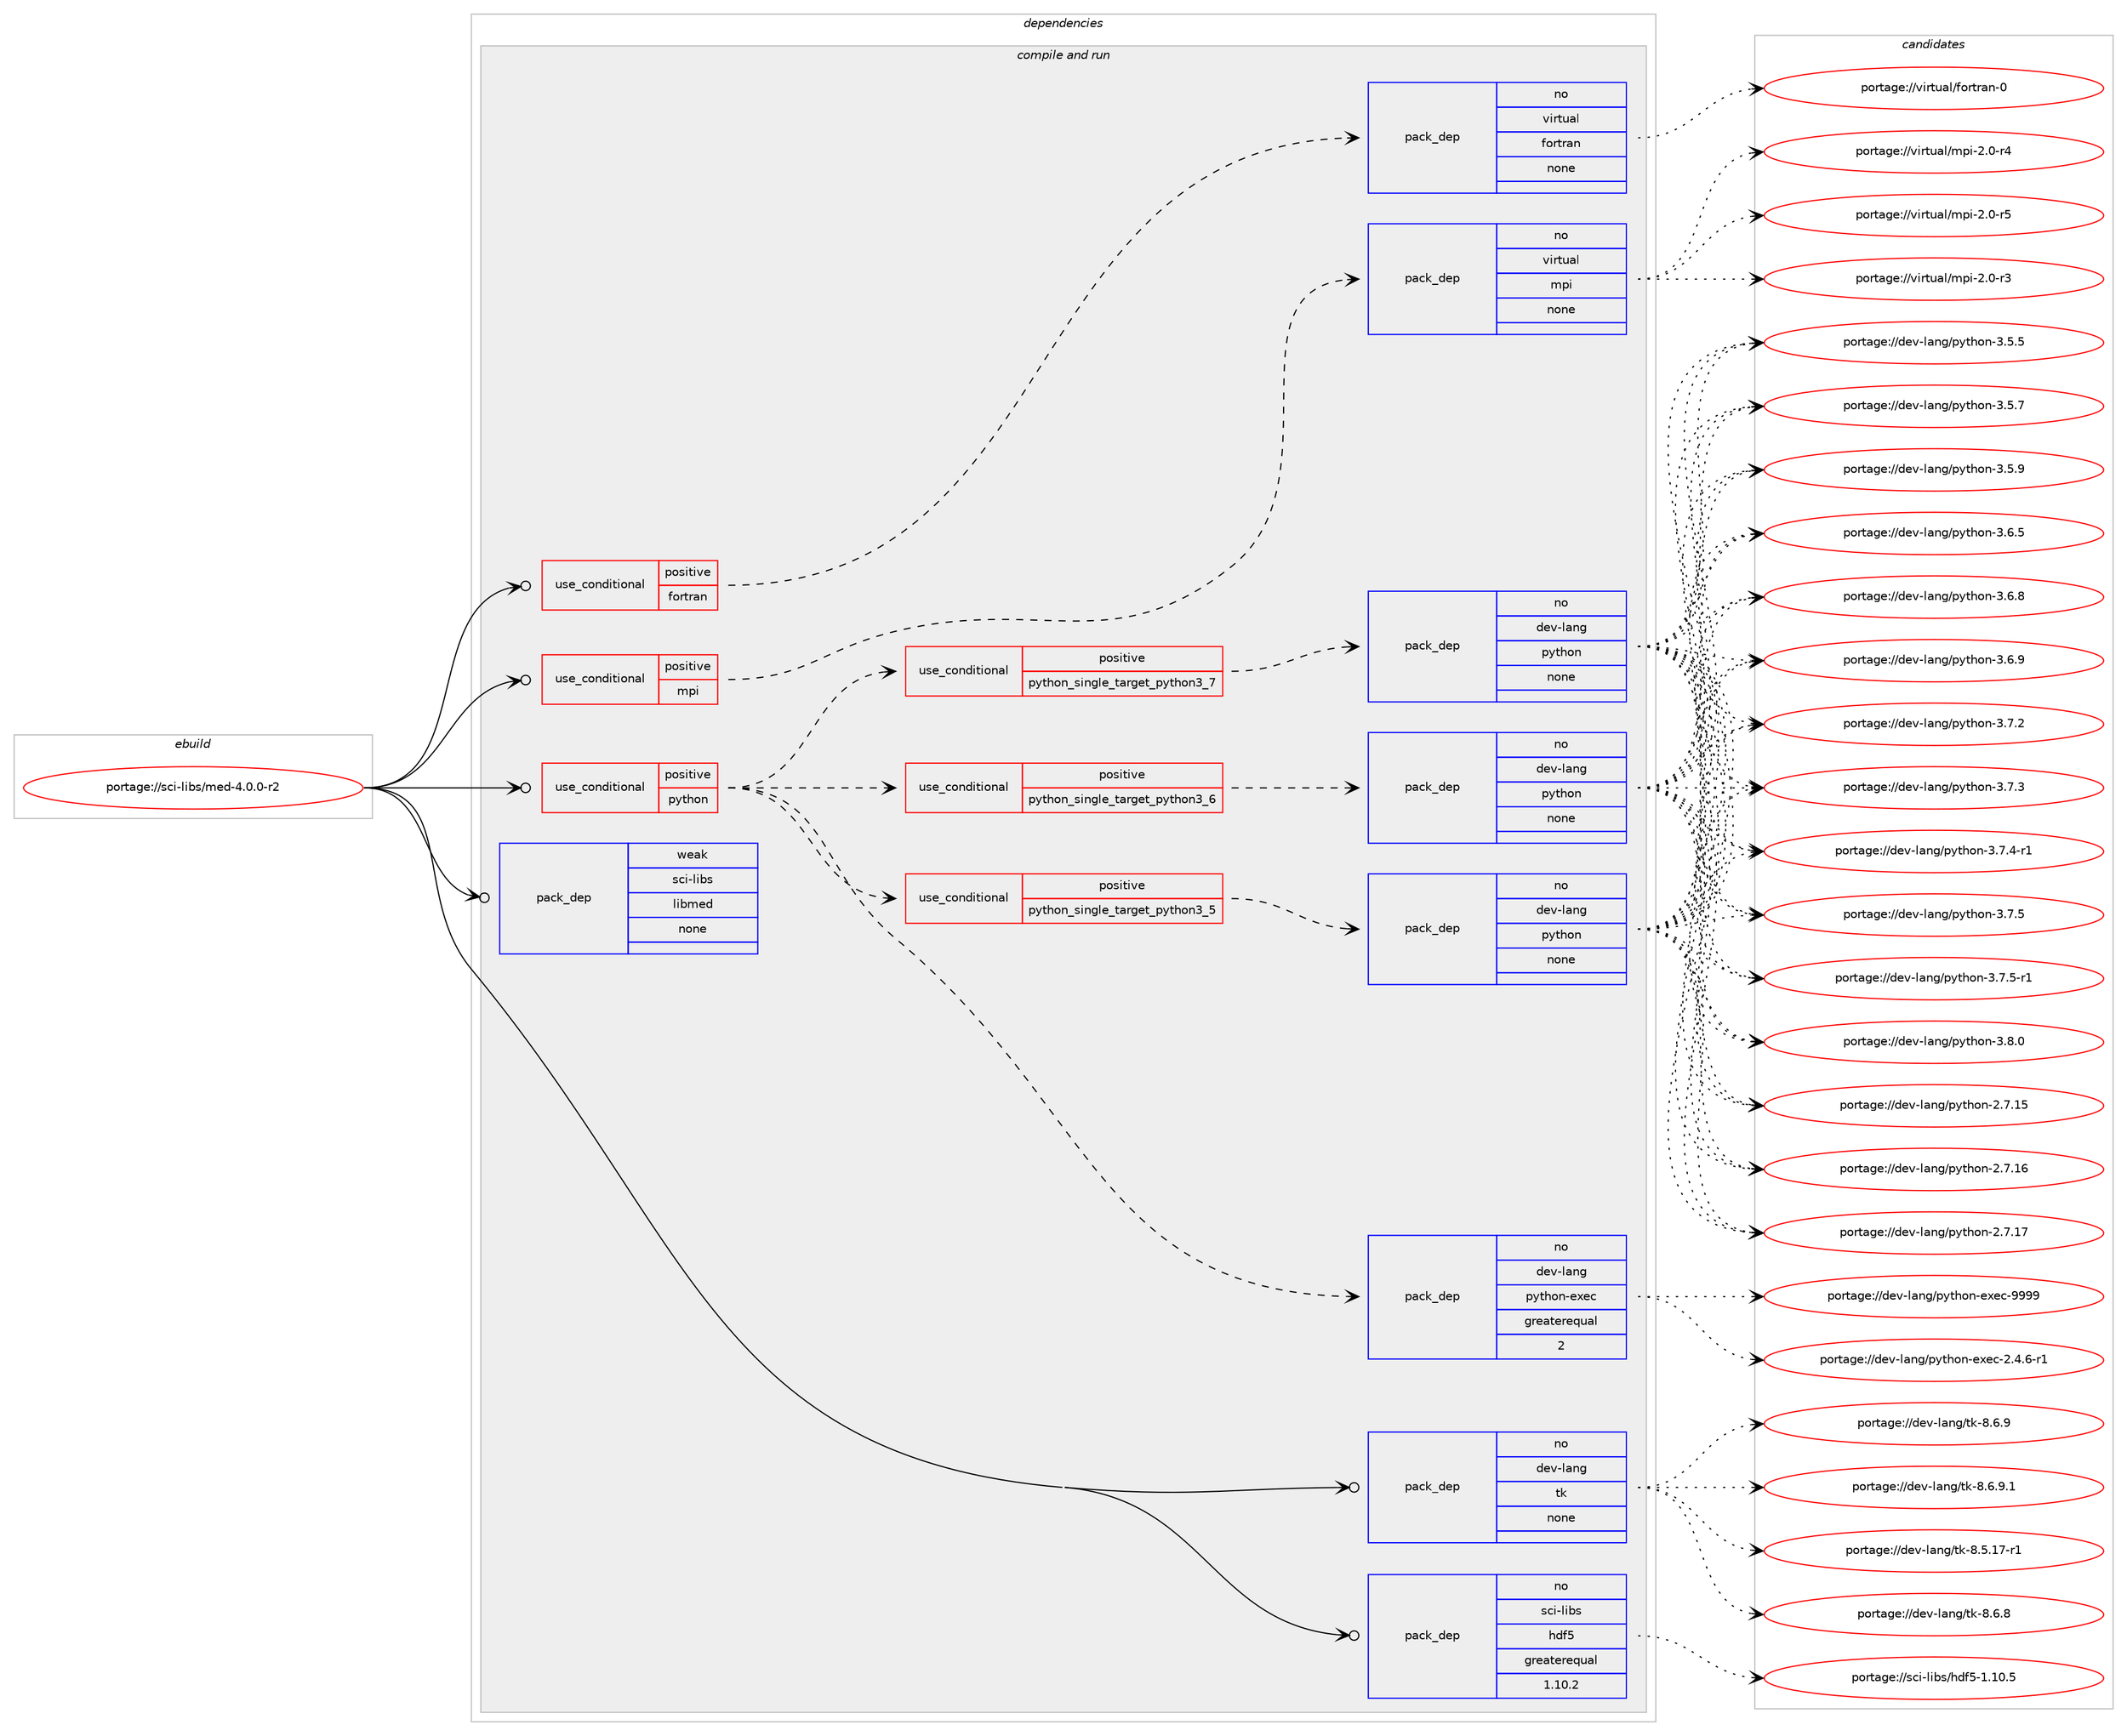 digraph prolog {

# *************
# Graph options
# *************

newrank=true;
concentrate=true;
compound=true;
graph [rankdir=LR,fontname=Helvetica,fontsize=10,ranksep=1.5];#, ranksep=2.5, nodesep=0.2];
edge  [arrowhead=vee];
node  [fontname=Helvetica,fontsize=10];

# **********
# The ebuild
# **********

subgraph cluster_leftcol {
color=gray;
rank=same;
label=<<i>ebuild</i>>;
id [label="portage://sci-libs/med-4.0.0-r2", color=red, width=4, href="../sci-libs/med-4.0.0-r2.svg"];
}

# ****************
# The dependencies
# ****************

subgraph cluster_midcol {
color=gray;
label=<<i>dependencies</i>>;
subgraph cluster_compile {
fillcolor="#eeeeee";
style=filled;
label=<<i>compile</i>>;
}
subgraph cluster_compileandrun {
fillcolor="#eeeeee";
style=filled;
label=<<i>compile and run</i>>;
subgraph cond96950 {
dependency391534 [label=<<TABLE BORDER="0" CELLBORDER="1" CELLSPACING="0" CELLPADDING="4"><TR><TD ROWSPAN="3" CELLPADDING="10">use_conditional</TD></TR><TR><TD>positive</TD></TR><TR><TD>fortran</TD></TR></TABLE>>, shape=none, color=red];
subgraph pack287924 {
dependency391535 [label=<<TABLE BORDER="0" CELLBORDER="1" CELLSPACING="0" CELLPADDING="4" WIDTH="220"><TR><TD ROWSPAN="6" CELLPADDING="30">pack_dep</TD></TR><TR><TD WIDTH="110">no</TD></TR><TR><TD>virtual</TD></TR><TR><TD>fortran</TD></TR><TR><TD>none</TD></TR><TR><TD></TD></TR></TABLE>>, shape=none, color=blue];
}
dependency391534:e -> dependency391535:w [weight=20,style="dashed",arrowhead="vee"];
}
id:e -> dependency391534:w [weight=20,style="solid",arrowhead="odotvee"];
subgraph cond96951 {
dependency391536 [label=<<TABLE BORDER="0" CELLBORDER="1" CELLSPACING="0" CELLPADDING="4"><TR><TD ROWSPAN="3" CELLPADDING="10">use_conditional</TD></TR><TR><TD>positive</TD></TR><TR><TD>mpi</TD></TR></TABLE>>, shape=none, color=red];
subgraph pack287925 {
dependency391537 [label=<<TABLE BORDER="0" CELLBORDER="1" CELLSPACING="0" CELLPADDING="4" WIDTH="220"><TR><TD ROWSPAN="6" CELLPADDING="30">pack_dep</TD></TR><TR><TD WIDTH="110">no</TD></TR><TR><TD>virtual</TD></TR><TR><TD>mpi</TD></TR><TR><TD>none</TD></TR><TR><TD></TD></TR></TABLE>>, shape=none, color=blue];
}
dependency391536:e -> dependency391537:w [weight=20,style="dashed",arrowhead="vee"];
}
id:e -> dependency391536:w [weight=20,style="solid",arrowhead="odotvee"];
subgraph cond96952 {
dependency391538 [label=<<TABLE BORDER="0" CELLBORDER="1" CELLSPACING="0" CELLPADDING="4"><TR><TD ROWSPAN="3" CELLPADDING="10">use_conditional</TD></TR><TR><TD>positive</TD></TR><TR><TD>python</TD></TR></TABLE>>, shape=none, color=red];
subgraph cond96953 {
dependency391539 [label=<<TABLE BORDER="0" CELLBORDER="1" CELLSPACING="0" CELLPADDING="4"><TR><TD ROWSPAN="3" CELLPADDING="10">use_conditional</TD></TR><TR><TD>positive</TD></TR><TR><TD>python_single_target_python3_5</TD></TR></TABLE>>, shape=none, color=red];
subgraph pack287926 {
dependency391540 [label=<<TABLE BORDER="0" CELLBORDER="1" CELLSPACING="0" CELLPADDING="4" WIDTH="220"><TR><TD ROWSPAN="6" CELLPADDING="30">pack_dep</TD></TR><TR><TD WIDTH="110">no</TD></TR><TR><TD>dev-lang</TD></TR><TR><TD>python</TD></TR><TR><TD>none</TD></TR><TR><TD></TD></TR></TABLE>>, shape=none, color=blue];
}
dependency391539:e -> dependency391540:w [weight=20,style="dashed",arrowhead="vee"];
}
dependency391538:e -> dependency391539:w [weight=20,style="dashed",arrowhead="vee"];
subgraph cond96954 {
dependency391541 [label=<<TABLE BORDER="0" CELLBORDER="1" CELLSPACING="0" CELLPADDING="4"><TR><TD ROWSPAN="3" CELLPADDING="10">use_conditional</TD></TR><TR><TD>positive</TD></TR><TR><TD>python_single_target_python3_6</TD></TR></TABLE>>, shape=none, color=red];
subgraph pack287927 {
dependency391542 [label=<<TABLE BORDER="0" CELLBORDER="1" CELLSPACING="0" CELLPADDING="4" WIDTH="220"><TR><TD ROWSPAN="6" CELLPADDING="30">pack_dep</TD></TR><TR><TD WIDTH="110">no</TD></TR><TR><TD>dev-lang</TD></TR><TR><TD>python</TD></TR><TR><TD>none</TD></TR><TR><TD></TD></TR></TABLE>>, shape=none, color=blue];
}
dependency391541:e -> dependency391542:w [weight=20,style="dashed",arrowhead="vee"];
}
dependency391538:e -> dependency391541:w [weight=20,style="dashed",arrowhead="vee"];
subgraph cond96955 {
dependency391543 [label=<<TABLE BORDER="0" CELLBORDER="1" CELLSPACING="0" CELLPADDING="4"><TR><TD ROWSPAN="3" CELLPADDING="10">use_conditional</TD></TR><TR><TD>positive</TD></TR><TR><TD>python_single_target_python3_7</TD></TR></TABLE>>, shape=none, color=red];
subgraph pack287928 {
dependency391544 [label=<<TABLE BORDER="0" CELLBORDER="1" CELLSPACING="0" CELLPADDING="4" WIDTH="220"><TR><TD ROWSPAN="6" CELLPADDING="30">pack_dep</TD></TR><TR><TD WIDTH="110">no</TD></TR><TR><TD>dev-lang</TD></TR><TR><TD>python</TD></TR><TR><TD>none</TD></TR><TR><TD></TD></TR></TABLE>>, shape=none, color=blue];
}
dependency391543:e -> dependency391544:w [weight=20,style="dashed",arrowhead="vee"];
}
dependency391538:e -> dependency391543:w [weight=20,style="dashed",arrowhead="vee"];
subgraph pack287929 {
dependency391545 [label=<<TABLE BORDER="0" CELLBORDER="1" CELLSPACING="0" CELLPADDING="4" WIDTH="220"><TR><TD ROWSPAN="6" CELLPADDING="30">pack_dep</TD></TR><TR><TD WIDTH="110">no</TD></TR><TR><TD>dev-lang</TD></TR><TR><TD>python-exec</TD></TR><TR><TD>greaterequal</TD></TR><TR><TD>2</TD></TR></TABLE>>, shape=none, color=blue];
}
dependency391538:e -> dependency391545:w [weight=20,style="dashed",arrowhead="vee"];
}
id:e -> dependency391538:w [weight=20,style="solid",arrowhead="odotvee"];
subgraph pack287930 {
dependency391546 [label=<<TABLE BORDER="0" CELLBORDER="1" CELLSPACING="0" CELLPADDING="4" WIDTH="220"><TR><TD ROWSPAN="6" CELLPADDING="30">pack_dep</TD></TR><TR><TD WIDTH="110">no</TD></TR><TR><TD>dev-lang</TD></TR><TR><TD>tk</TD></TR><TR><TD>none</TD></TR><TR><TD></TD></TR></TABLE>>, shape=none, color=blue];
}
id:e -> dependency391546:w [weight=20,style="solid",arrowhead="odotvee"];
subgraph pack287931 {
dependency391547 [label=<<TABLE BORDER="0" CELLBORDER="1" CELLSPACING="0" CELLPADDING="4" WIDTH="220"><TR><TD ROWSPAN="6" CELLPADDING="30">pack_dep</TD></TR><TR><TD WIDTH="110">no</TD></TR><TR><TD>sci-libs</TD></TR><TR><TD>hdf5</TD></TR><TR><TD>greaterequal</TD></TR><TR><TD>1.10.2</TD></TR></TABLE>>, shape=none, color=blue];
}
id:e -> dependency391547:w [weight=20,style="solid",arrowhead="odotvee"];
subgraph pack287932 {
dependency391548 [label=<<TABLE BORDER="0" CELLBORDER="1" CELLSPACING="0" CELLPADDING="4" WIDTH="220"><TR><TD ROWSPAN="6" CELLPADDING="30">pack_dep</TD></TR><TR><TD WIDTH="110">weak</TD></TR><TR><TD>sci-libs</TD></TR><TR><TD>libmed</TD></TR><TR><TD>none</TD></TR><TR><TD></TD></TR></TABLE>>, shape=none, color=blue];
}
id:e -> dependency391548:w [weight=20,style="solid",arrowhead="odotvee"];
}
subgraph cluster_run {
fillcolor="#eeeeee";
style=filled;
label=<<i>run</i>>;
}
}

# **************
# The candidates
# **************

subgraph cluster_choices {
rank=same;
color=gray;
label=<<i>candidates</i>>;

subgraph choice287924 {
color=black;
nodesep=1;
choiceportage1181051141161179710847102111114116114971104548 [label="portage://virtual/fortran-0", color=red, width=4,href="../virtual/fortran-0.svg"];
dependency391535:e -> choiceportage1181051141161179710847102111114116114971104548:w [style=dotted,weight="100"];
}
subgraph choice287925 {
color=black;
nodesep=1;
choiceportage1181051141161179710847109112105455046484511451 [label="portage://virtual/mpi-2.0-r3", color=red, width=4,href="../virtual/mpi-2.0-r3.svg"];
choiceportage1181051141161179710847109112105455046484511452 [label="portage://virtual/mpi-2.0-r4", color=red, width=4,href="../virtual/mpi-2.0-r4.svg"];
choiceportage1181051141161179710847109112105455046484511453 [label="portage://virtual/mpi-2.0-r5", color=red, width=4,href="../virtual/mpi-2.0-r5.svg"];
dependency391537:e -> choiceportage1181051141161179710847109112105455046484511451:w [style=dotted,weight="100"];
dependency391537:e -> choiceportage1181051141161179710847109112105455046484511452:w [style=dotted,weight="100"];
dependency391537:e -> choiceportage1181051141161179710847109112105455046484511453:w [style=dotted,weight="100"];
}
subgraph choice287926 {
color=black;
nodesep=1;
choiceportage10010111845108971101034711212111610411111045504655464953 [label="portage://dev-lang/python-2.7.15", color=red, width=4,href="../dev-lang/python-2.7.15.svg"];
choiceportage10010111845108971101034711212111610411111045504655464954 [label="portage://dev-lang/python-2.7.16", color=red, width=4,href="../dev-lang/python-2.7.16.svg"];
choiceportage10010111845108971101034711212111610411111045504655464955 [label="portage://dev-lang/python-2.7.17", color=red, width=4,href="../dev-lang/python-2.7.17.svg"];
choiceportage100101118451089711010347112121116104111110455146534653 [label="portage://dev-lang/python-3.5.5", color=red, width=4,href="../dev-lang/python-3.5.5.svg"];
choiceportage100101118451089711010347112121116104111110455146534655 [label="portage://dev-lang/python-3.5.7", color=red, width=4,href="../dev-lang/python-3.5.7.svg"];
choiceportage100101118451089711010347112121116104111110455146534657 [label="portage://dev-lang/python-3.5.9", color=red, width=4,href="../dev-lang/python-3.5.9.svg"];
choiceportage100101118451089711010347112121116104111110455146544653 [label="portage://dev-lang/python-3.6.5", color=red, width=4,href="../dev-lang/python-3.6.5.svg"];
choiceportage100101118451089711010347112121116104111110455146544656 [label="portage://dev-lang/python-3.6.8", color=red, width=4,href="../dev-lang/python-3.6.8.svg"];
choiceportage100101118451089711010347112121116104111110455146544657 [label="portage://dev-lang/python-3.6.9", color=red, width=4,href="../dev-lang/python-3.6.9.svg"];
choiceportage100101118451089711010347112121116104111110455146554650 [label="portage://dev-lang/python-3.7.2", color=red, width=4,href="../dev-lang/python-3.7.2.svg"];
choiceportage100101118451089711010347112121116104111110455146554651 [label="portage://dev-lang/python-3.7.3", color=red, width=4,href="../dev-lang/python-3.7.3.svg"];
choiceportage1001011184510897110103471121211161041111104551465546524511449 [label="portage://dev-lang/python-3.7.4-r1", color=red, width=4,href="../dev-lang/python-3.7.4-r1.svg"];
choiceportage100101118451089711010347112121116104111110455146554653 [label="portage://dev-lang/python-3.7.5", color=red, width=4,href="../dev-lang/python-3.7.5.svg"];
choiceportage1001011184510897110103471121211161041111104551465546534511449 [label="portage://dev-lang/python-3.7.5-r1", color=red, width=4,href="../dev-lang/python-3.7.5-r1.svg"];
choiceportage100101118451089711010347112121116104111110455146564648 [label="portage://dev-lang/python-3.8.0", color=red, width=4,href="../dev-lang/python-3.8.0.svg"];
dependency391540:e -> choiceportage10010111845108971101034711212111610411111045504655464953:w [style=dotted,weight="100"];
dependency391540:e -> choiceportage10010111845108971101034711212111610411111045504655464954:w [style=dotted,weight="100"];
dependency391540:e -> choiceportage10010111845108971101034711212111610411111045504655464955:w [style=dotted,weight="100"];
dependency391540:e -> choiceportage100101118451089711010347112121116104111110455146534653:w [style=dotted,weight="100"];
dependency391540:e -> choiceportage100101118451089711010347112121116104111110455146534655:w [style=dotted,weight="100"];
dependency391540:e -> choiceportage100101118451089711010347112121116104111110455146534657:w [style=dotted,weight="100"];
dependency391540:e -> choiceportage100101118451089711010347112121116104111110455146544653:w [style=dotted,weight="100"];
dependency391540:e -> choiceportage100101118451089711010347112121116104111110455146544656:w [style=dotted,weight="100"];
dependency391540:e -> choiceportage100101118451089711010347112121116104111110455146544657:w [style=dotted,weight="100"];
dependency391540:e -> choiceportage100101118451089711010347112121116104111110455146554650:w [style=dotted,weight="100"];
dependency391540:e -> choiceportage100101118451089711010347112121116104111110455146554651:w [style=dotted,weight="100"];
dependency391540:e -> choiceportage1001011184510897110103471121211161041111104551465546524511449:w [style=dotted,weight="100"];
dependency391540:e -> choiceportage100101118451089711010347112121116104111110455146554653:w [style=dotted,weight="100"];
dependency391540:e -> choiceportage1001011184510897110103471121211161041111104551465546534511449:w [style=dotted,weight="100"];
dependency391540:e -> choiceportage100101118451089711010347112121116104111110455146564648:w [style=dotted,weight="100"];
}
subgraph choice287927 {
color=black;
nodesep=1;
choiceportage10010111845108971101034711212111610411111045504655464953 [label="portage://dev-lang/python-2.7.15", color=red, width=4,href="../dev-lang/python-2.7.15.svg"];
choiceportage10010111845108971101034711212111610411111045504655464954 [label="portage://dev-lang/python-2.7.16", color=red, width=4,href="../dev-lang/python-2.7.16.svg"];
choiceportage10010111845108971101034711212111610411111045504655464955 [label="portage://dev-lang/python-2.7.17", color=red, width=4,href="../dev-lang/python-2.7.17.svg"];
choiceportage100101118451089711010347112121116104111110455146534653 [label="portage://dev-lang/python-3.5.5", color=red, width=4,href="../dev-lang/python-3.5.5.svg"];
choiceportage100101118451089711010347112121116104111110455146534655 [label="portage://dev-lang/python-3.5.7", color=red, width=4,href="../dev-lang/python-3.5.7.svg"];
choiceportage100101118451089711010347112121116104111110455146534657 [label="portage://dev-lang/python-3.5.9", color=red, width=4,href="../dev-lang/python-3.5.9.svg"];
choiceportage100101118451089711010347112121116104111110455146544653 [label="portage://dev-lang/python-3.6.5", color=red, width=4,href="../dev-lang/python-3.6.5.svg"];
choiceportage100101118451089711010347112121116104111110455146544656 [label="portage://dev-lang/python-3.6.8", color=red, width=4,href="../dev-lang/python-3.6.8.svg"];
choiceportage100101118451089711010347112121116104111110455146544657 [label="portage://dev-lang/python-3.6.9", color=red, width=4,href="../dev-lang/python-3.6.9.svg"];
choiceportage100101118451089711010347112121116104111110455146554650 [label="portage://dev-lang/python-3.7.2", color=red, width=4,href="../dev-lang/python-3.7.2.svg"];
choiceportage100101118451089711010347112121116104111110455146554651 [label="portage://dev-lang/python-3.7.3", color=red, width=4,href="../dev-lang/python-3.7.3.svg"];
choiceportage1001011184510897110103471121211161041111104551465546524511449 [label="portage://dev-lang/python-3.7.4-r1", color=red, width=4,href="../dev-lang/python-3.7.4-r1.svg"];
choiceportage100101118451089711010347112121116104111110455146554653 [label="portage://dev-lang/python-3.7.5", color=red, width=4,href="../dev-lang/python-3.7.5.svg"];
choiceportage1001011184510897110103471121211161041111104551465546534511449 [label="portage://dev-lang/python-3.7.5-r1", color=red, width=4,href="../dev-lang/python-3.7.5-r1.svg"];
choiceportage100101118451089711010347112121116104111110455146564648 [label="portage://dev-lang/python-3.8.0", color=red, width=4,href="../dev-lang/python-3.8.0.svg"];
dependency391542:e -> choiceportage10010111845108971101034711212111610411111045504655464953:w [style=dotted,weight="100"];
dependency391542:e -> choiceportage10010111845108971101034711212111610411111045504655464954:w [style=dotted,weight="100"];
dependency391542:e -> choiceportage10010111845108971101034711212111610411111045504655464955:w [style=dotted,weight="100"];
dependency391542:e -> choiceportage100101118451089711010347112121116104111110455146534653:w [style=dotted,weight="100"];
dependency391542:e -> choiceportage100101118451089711010347112121116104111110455146534655:w [style=dotted,weight="100"];
dependency391542:e -> choiceportage100101118451089711010347112121116104111110455146534657:w [style=dotted,weight="100"];
dependency391542:e -> choiceportage100101118451089711010347112121116104111110455146544653:w [style=dotted,weight="100"];
dependency391542:e -> choiceportage100101118451089711010347112121116104111110455146544656:w [style=dotted,weight="100"];
dependency391542:e -> choiceportage100101118451089711010347112121116104111110455146544657:w [style=dotted,weight="100"];
dependency391542:e -> choiceportage100101118451089711010347112121116104111110455146554650:w [style=dotted,weight="100"];
dependency391542:e -> choiceportage100101118451089711010347112121116104111110455146554651:w [style=dotted,weight="100"];
dependency391542:e -> choiceportage1001011184510897110103471121211161041111104551465546524511449:w [style=dotted,weight="100"];
dependency391542:e -> choiceportage100101118451089711010347112121116104111110455146554653:w [style=dotted,weight="100"];
dependency391542:e -> choiceportage1001011184510897110103471121211161041111104551465546534511449:w [style=dotted,weight="100"];
dependency391542:e -> choiceportage100101118451089711010347112121116104111110455146564648:w [style=dotted,weight="100"];
}
subgraph choice287928 {
color=black;
nodesep=1;
choiceportage10010111845108971101034711212111610411111045504655464953 [label="portage://dev-lang/python-2.7.15", color=red, width=4,href="../dev-lang/python-2.7.15.svg"];
choiceportage10010111845108971101034711212111610411111045504655464954 [label="portage://dev-lang/python-2.7.16", color=red, width=4,href="../dev-lang/python-2.7.16.svg"];
choiceportage10010111845108971101034711212111610411111045504655464955 [label="portage://dev-lang/python-2.7.17", color=red, width=4,href="../dev-lang/python-2.7.17.svg"];
choiceportage100101118451089711010347112121116104111110455146534653 [label="portage://dev-lang/python-3.5.5", color=red, width=4,href="../dev-lang/python-3.5.5.svg"];
choiceportage100101118451089711010347112121116104111110455146534655 [label="portage://dev-lang/python-3.5.7", color=red, width=4,href="../dev-lang/python-3.5.7.svg"];
choiceportage100101118451089711010347112121116104111110455146534657 [label="portage://dev-lang/python-3.5.9", color=red, width=4,href="../dev-lang/python-3.5.9.svg"];
choiceportage100101118451089711010347112121116104111110455146544653 [label="portage://dev-lang/python-3.6.5", color=red, width=4,href="../dev-lang/python-3.6.5.svg"];
choiceportage100101118451089711010347112121116104111110455146544656 [label="portage://dev-lang/python-3.6.8", color=red, width=4,href="../dev-lang/python-3.6.8.svg"];
choiceportage100101118451089711010347112121116104111110455146544657 [label="portage://dev-lang/python-3.6.9", color=red, width=4,href="../dev-lang/python-3.6.9.svg"];
choiceportage100101118451089711010347112121116104111110455146554650 [label="portage://dev-lang/python-3.7.2", color=red, width=4,href="../dev-lang/python-3.7.2.svg"];
choiceportage100101118451089711010347112121116104111110455146554651 [label="portage://dev-lang/python-3.7.3", color=red, width=4,href="../dev-lang/python-3.7.3.svg"];
choiceportage1001011184510897110103471121211161041111104551465546524511449 [label="portage://dev-lang/python-3.7.4-r1", color=red, width=4,href="../dev-lang/python-3.7.4-r1.svg"];
choiceportage100101118451089711010347112121116104111110455146554653 [label="portage://dev-lang/python-3.7.5", color=red, width=4,href="../dev-lang/python-3.7.5.svg"];
choiceportage1001011184510897110103471121211161041111104551465546534511449 [label="portage://dev-lang/python-3.7.5-r1", color=red, width=4,href="../dev-lang/python-3.7.5-r1.svg"];
choiceportage100101118451089711010347112121116104111110455146564648 [label="portage://dev-lang/python-3.8.0", color=red, width=4,href="../dev-lang/python-3.8.0.svg"];
dependency391544:e -> choiceportage10010111845108971101034711212111610411111045504655464953:w [style=dotted,weight="100"];
dependency391544:e -> choiceportage10010111845108971101034711212111610411111045504655464954:w [style=dotted,weight="100"];
dependency391544:e -> choiceportage10010111845108971101034711212111610411111045504655464955:w [style=dotted,weight="100"];
dependency391544:e -> choiceportage100101118451089711010347112121116104111110455146534653:w [style=dotted,weight="100"];
dependency391544:e -> choiceportage100101118451089711010347112121116104111110455146534655:w [style=dotted,weight="100"];
dependency391544:e -> choiceportage100101118451089711010347112121116104111110455146534657:w [style=dotted,weight="100"];
dependency391544:e -> choiceportage100101118451089711010347112121116104111110455146544653:w [style=dotted,weight="100"];
dependency391544:e -> choiceportage100101118451089711010347112121116104111110455146544656:w [style=dotted,weight="100"];
dependency391544:e -> choiceportage100101118451089711010347112121116104111110455146544657:w [style=dotted,weight="100"];
dependency391544:e -> choiceportage100101118451089711010347112121116104111110455146554650:w [style=dotted,weight="100"];
dependency391544:e -> choiceportage100101118451089711010347112121116104111110455146554651:w [style=dotted,weight="100"];
dependency391544:e -> choiceportage1001011184510897110103471121211161041111104551465546524511449:w [style=dotted,weight="100"];
dependency391544:e -> choiceportage100101118451089711010347112121116104111110455146554653:w [style=dotted,weight="100"];
dependency391544:e -> choiceportage1001011184510897110103471121211161041111104551465546534511449:w [style=dotted,weight="100"];
dependency391544:e -> choiceportage100101118451089711010347112121116104111110455146564648:w [style=dotted,weight="100"];
}
subgraph choice287929 {
color=black;
nodesep=1;
choiceportage10010111845108971101034711212111610411111045101120101994550465246544511449 [label="portage://dev-lang/python-exec-2.4.6-r1", color=red, width=4,href="../dev-lang/python-exec-2.4.6-r1.svg"];
choiceportage10010111845108971101034711212111610411111045101120101994557575757 [label="portage://dev-lang/python-exec-9999", color=red, width=4,href="../dev-lang/python-exec-9999.svg"];
dependency391545:e -> choiceportage10010111845108971101034711212111610411111045101120101994550465246544511449:w [style=dotted,weight="100"];
dependency391545:e -> choiceportage10010111845108971101034711212111610411111045101120101994557575757:w [style=dotted,weight="100"];
}
subgraph choice287930 {
color=black;
nodesep=1;
choiceportage100101118451089711010347116107455646534649554511449 [label="portage://dev-lang/tk-8.5.17-r1", color=red, width=4,href="../dev-lang/tk-8.5.17-r1.svg"];
choiceportage100101118451089711010347116107455646544656 [label="portage://dev-lang/tk-8.6.8", color=red, width=4,href="../dev-lang/tk-8.6.8.svg"];
choiceportage100101118451089711010347116107455646544657 [label="portage://dev-lang/tk-8.6.9", color=red, width=4,href="../dev-lang/tk-8.6.9.svg"];
choiceportage1001011184510897110103471161074556465446574649 [label="portage://dev-lang/tk-8.6.9.1", color=red, width=4,href="../dev-lang/tk-8.6.9.1.svg"];
dependency391546:e -> choiceportage100101118451089711010347116107455646534649554511449:w [style=dotted,weight="100"];
dependency391546:e -> choiceportage100101118451089711010347116107455646544656:w [style=dotted,weight="100"];
dependency391546:e -> choiceportage100101118451089711010347116107455646544657:w [style=dotted,weight="100"];
dependency391546:e -> choiceportage1001011184510897110103471161074556465446574649:w [style=dotted,weight="100"];
}
subgraph choice287931 {
color=black;
nodesep=1;
choiceportage115991054510810598115471041001025345494649484653 [label="portage://sci-libs/hdf5-1.10.5", color=red, width=4,href="../sci-libs/hdf5-1.10.5.svg"];
dependency391547:e -> choiceportage115991054510810598115471041001025345494649484653:w [style=dotted,weight="100"];
}
subgraph choice287932 {
color=black;
nodesep=1;
}
}

}
